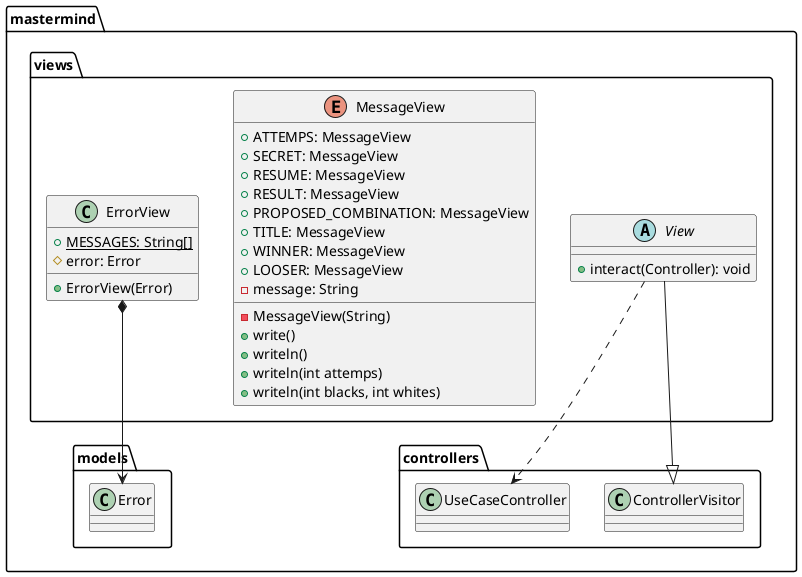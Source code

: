 @startuml
class  mastermind.views.ErrorView{
+ {static} MESSAGES: String[]
# error: Error
+ ErrorView(Error)
}
mastermind.views.ErrorView *-down-> mastermind.models.Error

enum  mastermind.views.MessageView{
+ ATTEMPS: MessageView 
+ SECRET: MessageView
+ RESUME: MessageView
+ RESULT: MessageView
+ PROPOSED_COMBINATION: MessageView
+ TITLE: MessageView
+ WINNER: MessageView
+ LOOSER: MessageView
- message: String
- MessageView(String)
+ write()
+ writeln()
+ writeln(int attemps)
+ writeln(int blacks, int whites)
}

abstract class  mastermind.views.View{
+ interact(Controller): void
}
mastermind.controllers.ControllerVisitor <|-down- mastermind.views.View
mastermind.views.View ..> mastermind.controllers.UseCaseController
@enduml